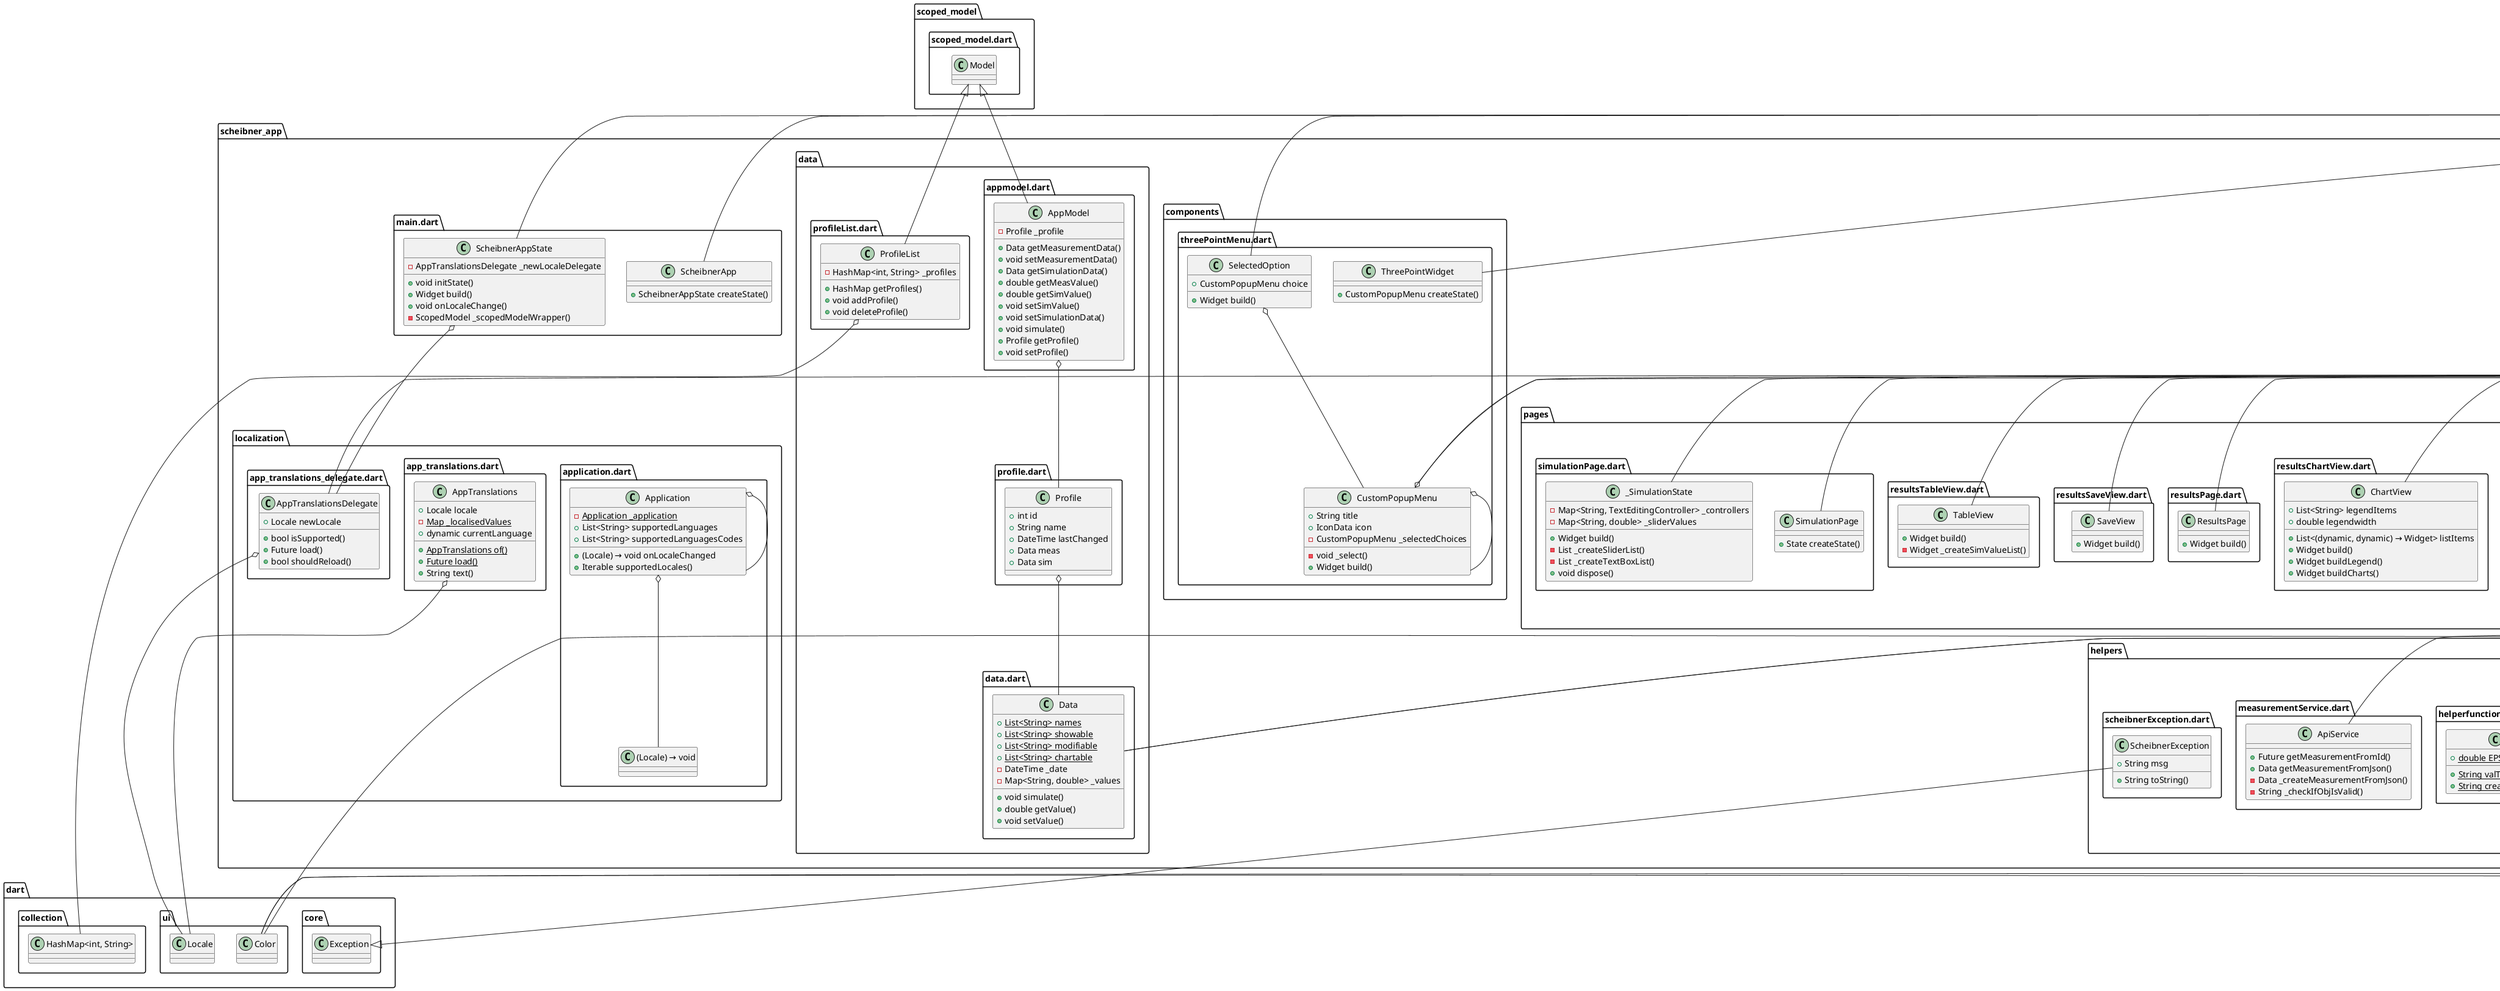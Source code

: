 @startuml
set namespaceSeparator ::

class "scheibner_app::algorithm::simulation.dart::ScheibnerSimulation" {
  {static} +void calcAdditionalData()
  {static} +dynamic simulate()
}

class "scheibner_app::commonWidgets::backButton.dart::BackButton" {
  +Widget build()
}

"flutter::src::widgets::framework.dart::StatelessWidget" <|-- "scheibner_app::commonWidgets::backButton.dart::BackButton"

class "scheibner_app::commonWidgets::charts::chartData.dart::ChartType" {
  +int index
  {static} +List<ChartType> values
  {static} +ChartType simpleBarChart
  {static} +ChartType pieChart
  {static} +ChartType horizonalBarChart
}

"scheibner_app::commonWidgets::charts::chartData.dart::ChartType" o-- "scheibner_app::commonWidgets::charts::chartData.dart::ChartType"

class "scheibner_app::commonWidgets::charts::chartData.dart::ChartRow" {
  +List<Widget> charts
  +Widget widget
  +bool isWidget()
}

"scheibner_app::commonWidgets::charts::chartData.dart::ChartRow" o-- "flutter::src::widgets::framework.dart::Widget"

abstract class "scheibner_app::commonWidgets::charts::chartData.dart::ChartData" {
}

class "scheibner_app::commonWidgets::charts::chartData.dart::BarChartData" {
  +String year
  +double sales
  +Color color
}

"scheibner_app::commonWidgets::charts::chartData.dart::BarChartData" o-- "dart::ui::Color"
"scheibner_app::commonWidgets::charts::chartData.dart::ChartData" <|-- "scheibner_app::commonWidgets::charts::chartData.dart::BarChartData"

class "scheibner_app::commonWidgets::charts::chartData.dart::LinearSales" {
  +String year
  +int sales
  +Color color
}

"scheibner_app::commonWidgets::charts::chartData.dart::LinearSales" o-- "dart::ui::Color"
"scheibner_app::commonWidgets::charts::chartData.dart::ChartData" <|-- "scheibner_app::commonWidgets::charts::chartData.dart::LinearSales"

class "scheibner_app::commonWidgets::charts::chartFactory.dart::ChartFactory" {
  {static} +Widget createPercentDiffChart()
  {static} +Widget newOldBarChart()
  {static} +Widget getRow()
}

class "scheibner_app::commonWidgets::charts::chartInitializer.dart::ChartInitializer" {
  +Data meas
  +Data sim
  +List<Color> defaultColors
  +Map<String, MeasChartValue> values
  -List _getMaxDiffs()
  +List getResultChartViewData()
}

"scheibner_app::commonWidgets::charts::chartInitializer.dart::ChartInitializer" o-- "scheibner_app::data::data.dart::Data"

class "scheibner_app::commonWidgets::charts::chartInitializer.dart::MeasChartValue" {
  +String key
  +String localization
  +String shortcut
  +Color color
  +double measValue
  +double simValue
  +double getDiff()
  +double getPercentageDiff()
  -double _round()
}

"scheibner_app::commonWidgets::charts::chartInitializer.dart::MeasChartValue" o-- "dart::ui::Color"

class "scheibner_app::commonWidgets::framedButton.dart::FramedButton" {
  +String text
  +() → void onPressed
  +Widget build()
}

"scheibner_app::commonWidgets::framedButton.dart::FramedButton" o-- "scheibner_app::commonWidgets::framedButton.dart::() → void"
"flutter::src::widgets::framework.dart::StatelessWidget" <|-- "scheibner_app::commonWidgets::framedButton.dart::FramedButton"

class "scheibner_app::components::threePointMenu.dart::ThreePointWidget" {
  +CustomPopupMenu createState()
}

"flutter::src::widgets::framework.dart::StatefulWidget" <|-- "scheibner_app::components::threePointMenu.dart::ThreePointWidget"

class "scheibner_app::components::threePointMenu.dart::CustomPopupMenu" {
  +String title
  +IconData icon
  -CustomPopupMenu _selectedChoices
  -void _select()
  +Widget build()
}

"scheibner_app::components::threePointMenu.dart::CustomPopupMenu" o-- "flutter::src::widgets::icon_data.dart::IconData"
"scheibner_app::components::threePointMenu.dart::CustomPopupMenu" o-- "scheibner_app::components::threePointMenu.dart::CustomPopupMenu"
"flutter::src::widgets::framework.dart::State<T>" <|-- "scheibner_app::components::threePointMenu.dart::CustomPopupMenu"

class "scheibner_app::components::threePointMenu.dart::SelectedOption" {
  +CustomPopupMenu choice
  +Widget build()
}

"scheibner_app::components::threePointMenu.dart::SelectedOption" o-- "scheibner_app::components::threePointMenu.dart::CustomPopupMenu"
"flutter::src::widgets::framework.dart::StatelessWidget" <|-- "scheibner_app::components::threePointMenu.dart::SelectedOption"

class "scheibner_app::data::appmodel.dart::AppModel" {
  -Profile _profile
  +Data getMeasurementData()
  +void setMeasurementData()
  +Data getSimulationData()
  +double getMeasValue()
  +double getSimValue()
  +void setSimValue()
  +void setSimulationData()
  +void simulate()
  +Profile getProfile()
  +void setProfile()
}

"scheibner_app::data::appmodel.dart::AppModel" o-- "scheibner_app::data::profile.dart::Profile"
"scoped_model::scoped_model.dart::Model" <|-- "scheibner_app::data::appmodel.dart::AppModel"

class "scheibner_app::data::data.dart::Data" {
  {static} +List<String> names
  {static} +List<String> showable
  {static} +List<String> modifiable
  {static} +List<String> chartable
  -DateTime _date
  -Map<String, double> _values
  +void simulate()
  +double getValue()
  +void setValue()
}

class "scheibner_app::data::profile.dart::Profile" {
  +int id
  +String name
  +DateTime lastChanged
  +Data meas
  +Data sim
}

"scheibner_app::data::profile.dart::Profile" o-- "scheibner_app::data::data.dart::Data"

class "scheibner_app::data::profileList.dart::ProfileList" {
  -HashMap<int, String> _profiles
  +HashMap getProfiles()
  +void addProfile()
  +void deleteProfile()
}

"scheibner_app::data::profileList.dart::ProfileList" o-- "dart::collection::HashMap<int, String>"
"scoped_model::scoped_model.dart::Model" <|-- "scheibner_app::data::profileList.dart::ProfileList"

class "scheibner_app::helpers::database_helpers.dart::Word" {
  +int id
  +String word
  +int frequency
  +Map toMap()
}

class "scheibner_app::helpers::database_helpers.dart::DatabaseHelper" {
  {static} -String _databaseName
  {static} -int _databaseVersion
  {static} +DatabaseHelper instance
  {static} -Database _database
  +Future<Database> database
  -dynamic _initDatabase()
  -Future _onCreate()
  +Future insert()
  +Future queryWord()
}

"scheibner_app::helpers::database_helpers.dart::DatabaseHelper" o-- "scheibner_app::helpers::database_helpers.dart::DatabaseHelper"
"scheibner_app::helpers::database_helpers.dart::DatabaseHelper" o-- "sqflite::sqlite_api.dart::Database"

class "scheibner_app::helpers::helperfunctions.dart::Helper" {
  {static} +double EPS
  {static} +String valToString()
  {static} +String createDifferenceText()
}

class "scheibner_app::helpers::measurementService.dart::ApiService" {
  +Future getMeasurementFromId()
  +Data getMeasurementFromJson()
  -Data _createMeasurementFromJson()
  -String _checkIfObjIsValid()
}

class "scheibner_app::helpers::scheibnerException.dart::ScheibnerException" {
  +String msg
  +String toString()
}

"dart::core::Exception" <|-- "scheibner_app::helpers::scheibnerException.dart::ScheibnerException"

class "scheibner_app::localization::application.dart::Application" {
  {static} -Application _application
  +List<String> supportedLanguages
  +List<String> supportedLanguagesCodes
  +(Locale) → void onLocaleChanged
  +Iterable supportedLocales()
}

"scheibner_app::localization::application.dart::Application" o-- "scheibner_app::localization::application.dart::Application"
"scheibner_app::localization::application.dart::Application" o-- "scheibner_app::localization::application.dart::(Locale) → void"

class "scheibner_app::localization::app_translations.dart::AppTranslations" {
  +Locale locale
  {static} -Map _localisedValues
  +dynamic currentLanguage
  {static} +AppTranslations of()
  {static} +Future load()
  +String text()
}

"scheibner_app::localization::app_translations.dart::AppTranslations" o-- "dart::ui::Locale"

class "scheibner_app::localization::app_translations_delegate.dart::AppTranslationsDelegate" {
  +Locale newLocale
  +bool isSupported()
  +Future load()
  +bool shouldReload()
}

"scheibner_app::localization::app_translations_delegate.dart::AppTranslationsDelegate" o-- "dart::ui::Locale"
"flutter::src::widgets::localizations.dart::LocalizationsDelegate<T>" <|-- "scheibner_app::localization::app_translations_delegate.dart::AppTranslationsDelegate"

class "scheibner_app::main.dart::ScheibnerApp" {
  +ScheibnerAppState createState()
}

"flutter::src::widgets::framework.dart::StatefulWidget" <|-- "scheibner_app::main.dart::ScheibnerApp"

class "scheibner_app::main.dart::ScheibnerAppState" {
  -AppTranslationsDelegate _newLocaleDelegate
  +void initState()
  +Widget build()
  +void onLocaleChange()
  -ScopedModel _scopedModelWrapper()
}

"scheibner_app::main.dart::ScheibnerAppState" o-- "scheibner_app::localization::app_translations_delegate.dart::AppTranslationsDelegate"
"flutter::src::widgets::framework.dart::State<T>" <|-- "scheibner_app::main.dart::ScheibnerAppState"

class "scheibner_app::pages::chartPage.dart::ChartPage" {
  +Widget build()
}

"flutter::src::widgets::framework.dart::StatelessWidget" <|-- "scheibner_app::pages::chartPage.dart::ChartPage"

class "scheibner_app::pages::dataInputPage.dart::DataInputPage" {
  +_DataInputState createState()
}

"flutter::src::widgets::framework.dart::StatefulWidget" <|-- "scheibner_app::pages::dataInputPage.dart::DataInputPage"

class "scheibner_app::pages::dataInputPage.dart::_DataInputState" {
  +String barcode
  +Data measurementData
  +ApiService apiService
  +void initState()
  +Widget build()
  -Widget _createMeasValueList()
  +void processMeasurement()
  +Future scan()
  -void _showToast()
  -void _initalizePreferencesValues()
}

"scheibner_app::pages::dataInputPage.dart::_DataInputState" o-- "scheibner_app::data::data.dart::Data"
"scheibner_app::pages::dataInputPage.dart::_DataInputState" o-- "scheibner_app::helpers::measurementService.dart::ApiService"
"flutter::src::widgets::framework.dart::State<T>" <|-- "scheibner_app::pages::dataInputPage.dart::_DataInputState"

class "scheibner_app::pages::preferencesPage.dart::PreferencesPage" {
  +PreferencesPageState createState()
}

"flutter::src::widgets::framework.dart::StatefulWidget" <|-- "scheibner_app::pages::preferencesPage.dart::PreferencesPage"

class "scheibner_app::pages::preferencesPage.dart::PreferencesPageState" {
  {static} +List<String> languagesList
  {static} +List<String> languageCodesList
  +Map languagesMap
  +String label
  +void initState()
  +void onLocaleChange()
  +Widget build()
}

"flutter::src::widgets::framework.dart::State<T>" <|-- "scheibner_app::pages::preferencesPage.dart::PreferencesPageState"

class "scheibner_app::pages::profilePage.dart::ReducedProfile" {
  +int profileID
  +String name
  +DateTime lastChanged
}

class "scheibner_app::pages::profilePage.dart::ProfilePage" {
  +_ProfiletState createState()
}

"flutter::src::widgets::framework.dart::StatefulWidget" <|-- "scheibner_app::pages::profilePage.dart::ProfilePage"

class "scheibner_app::pages::profilePage.dart::_ProfiletState" {
  -List<ReducedProfile> _profiles
  -TextEditingController _textFieldController
  +void initState()
  +Widget build()
  -Widget _makeCard()
  -String _getDateString()
  -dynamic _displayNewProfileNameDialog()
}

"scheibner_app::pages::profilePage.dart::_ProfiletState" o-- "flutter::src::widgets::editable_text.dart::TextEditingController"
"flutter::src::widgets::framework.dart::State<T>" <|-- "scheibner_app::pages::profilePage.dart::_ProfiletState"

class "scheibner_app::pages::resultsChartView.dart::ChartView" {
  +List<(dynamic, dynamic) → Widget> listItems
  +List<String> legendItems
  +double legendwidth
  +Widget build()
  +Widget buildLegend()
  +Widget buildCharts()
}

"flutter::src::widgets::framework.dart::StatelessWidget" <|-- "scheibner_app::pages::resultsChartView.dart::ChartView"

class "scheibner_app::pages::resultsPage.dart::ResultsPage" {
  +Widget build()
}

"flutter::src::widgets::framework.dart::StatelessWidget" <|-- "scheibner_app::pages::resultsPage.dart::ResultsPage"

class "scheibner_app::pages::resultsSaveView.dart::SaveView" {
  +Widget build()
}

"flutter::src::widgets::framework.dart::StatelessWidget" <|-- "scheibner_app::pages::resultsSaveView.dart::SaveView"

class "scheibner_app::pages::resultsTableView.dart::TableView" {
  +Widget build()
  -Widget _createSimValueList()
}

"flutter::src::widgets::framework.dart::StatelessWidget" <|-- "scheibner_app::pages::resultsTableView.dart::TableView"

class "scheibner_app::pages::simulationPage.dart::SimulationPage" {
  +State createState()
}

"flutter::src::widgets::framework.dart::StatefulWidget" <|-- "scheibner_app::pages::simulationPage.dart::SimulationPage"

class "scheibner_app::pages::simulationPage.dart::_SimulationState" {
  -Map<String, TextEditingController> _controllers
  -Map<String, double> _sliderValues
  +Widget build()
  -List _createSliderList()
  -List _createTextBoxList()
  +void dispose()
}

"flutter::src::widgets::framework.dart::State<T>" <|-- "scheibner_app::pages::simulationPage.dart::_SimulationState"


@enduml